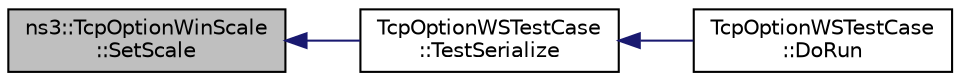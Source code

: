 digraph "ns3::TcpOptionWinScale::SetScale"
{
  edge [fontname="Helvetica",fontsize="10",labelfontname="Helvetica",labelfontsize="10"];
  node [fontname="Helvetica",fontsize="10",shape=record];
  rankdir="LR";
  Node1 [label="ns3::TcpOptionWinScale\l::SetScale",height=0.2,width=0.4,color="black", fillcolor="grey75", style="filled", fontcolor="black"];
  Node1 -> Node2 [dir="back",color="midnightblue",fontsize="10",style="solid"];
  Node2 [label="TcpOptionWSTestCase\l::TestSerialize",height=0.2,width=0.4,color="black", fillcolor="white", style="filled",URL="$dc/dd4/classTcpOptionWSTestCase.html#a01e4f68295082d8a146f561a6c727d45",tooltip="Serialization test. "];
  Node2 -> Node3 [dir="back",color="midnightblue",fontsize="10",style="solid"];
  Node3 [label="TcpOptionWSTestCase\l::DoRun",height=0.2,width=0.4,color="black", fillcolor="white", style="filled",URL="$dc/dd4/classTcpOptionWSTestCase.html#ade54e1b2acc4fe1ba2cb80dee7a35b78",tooltip="Implementation to actually run this TestCase. "];
}
